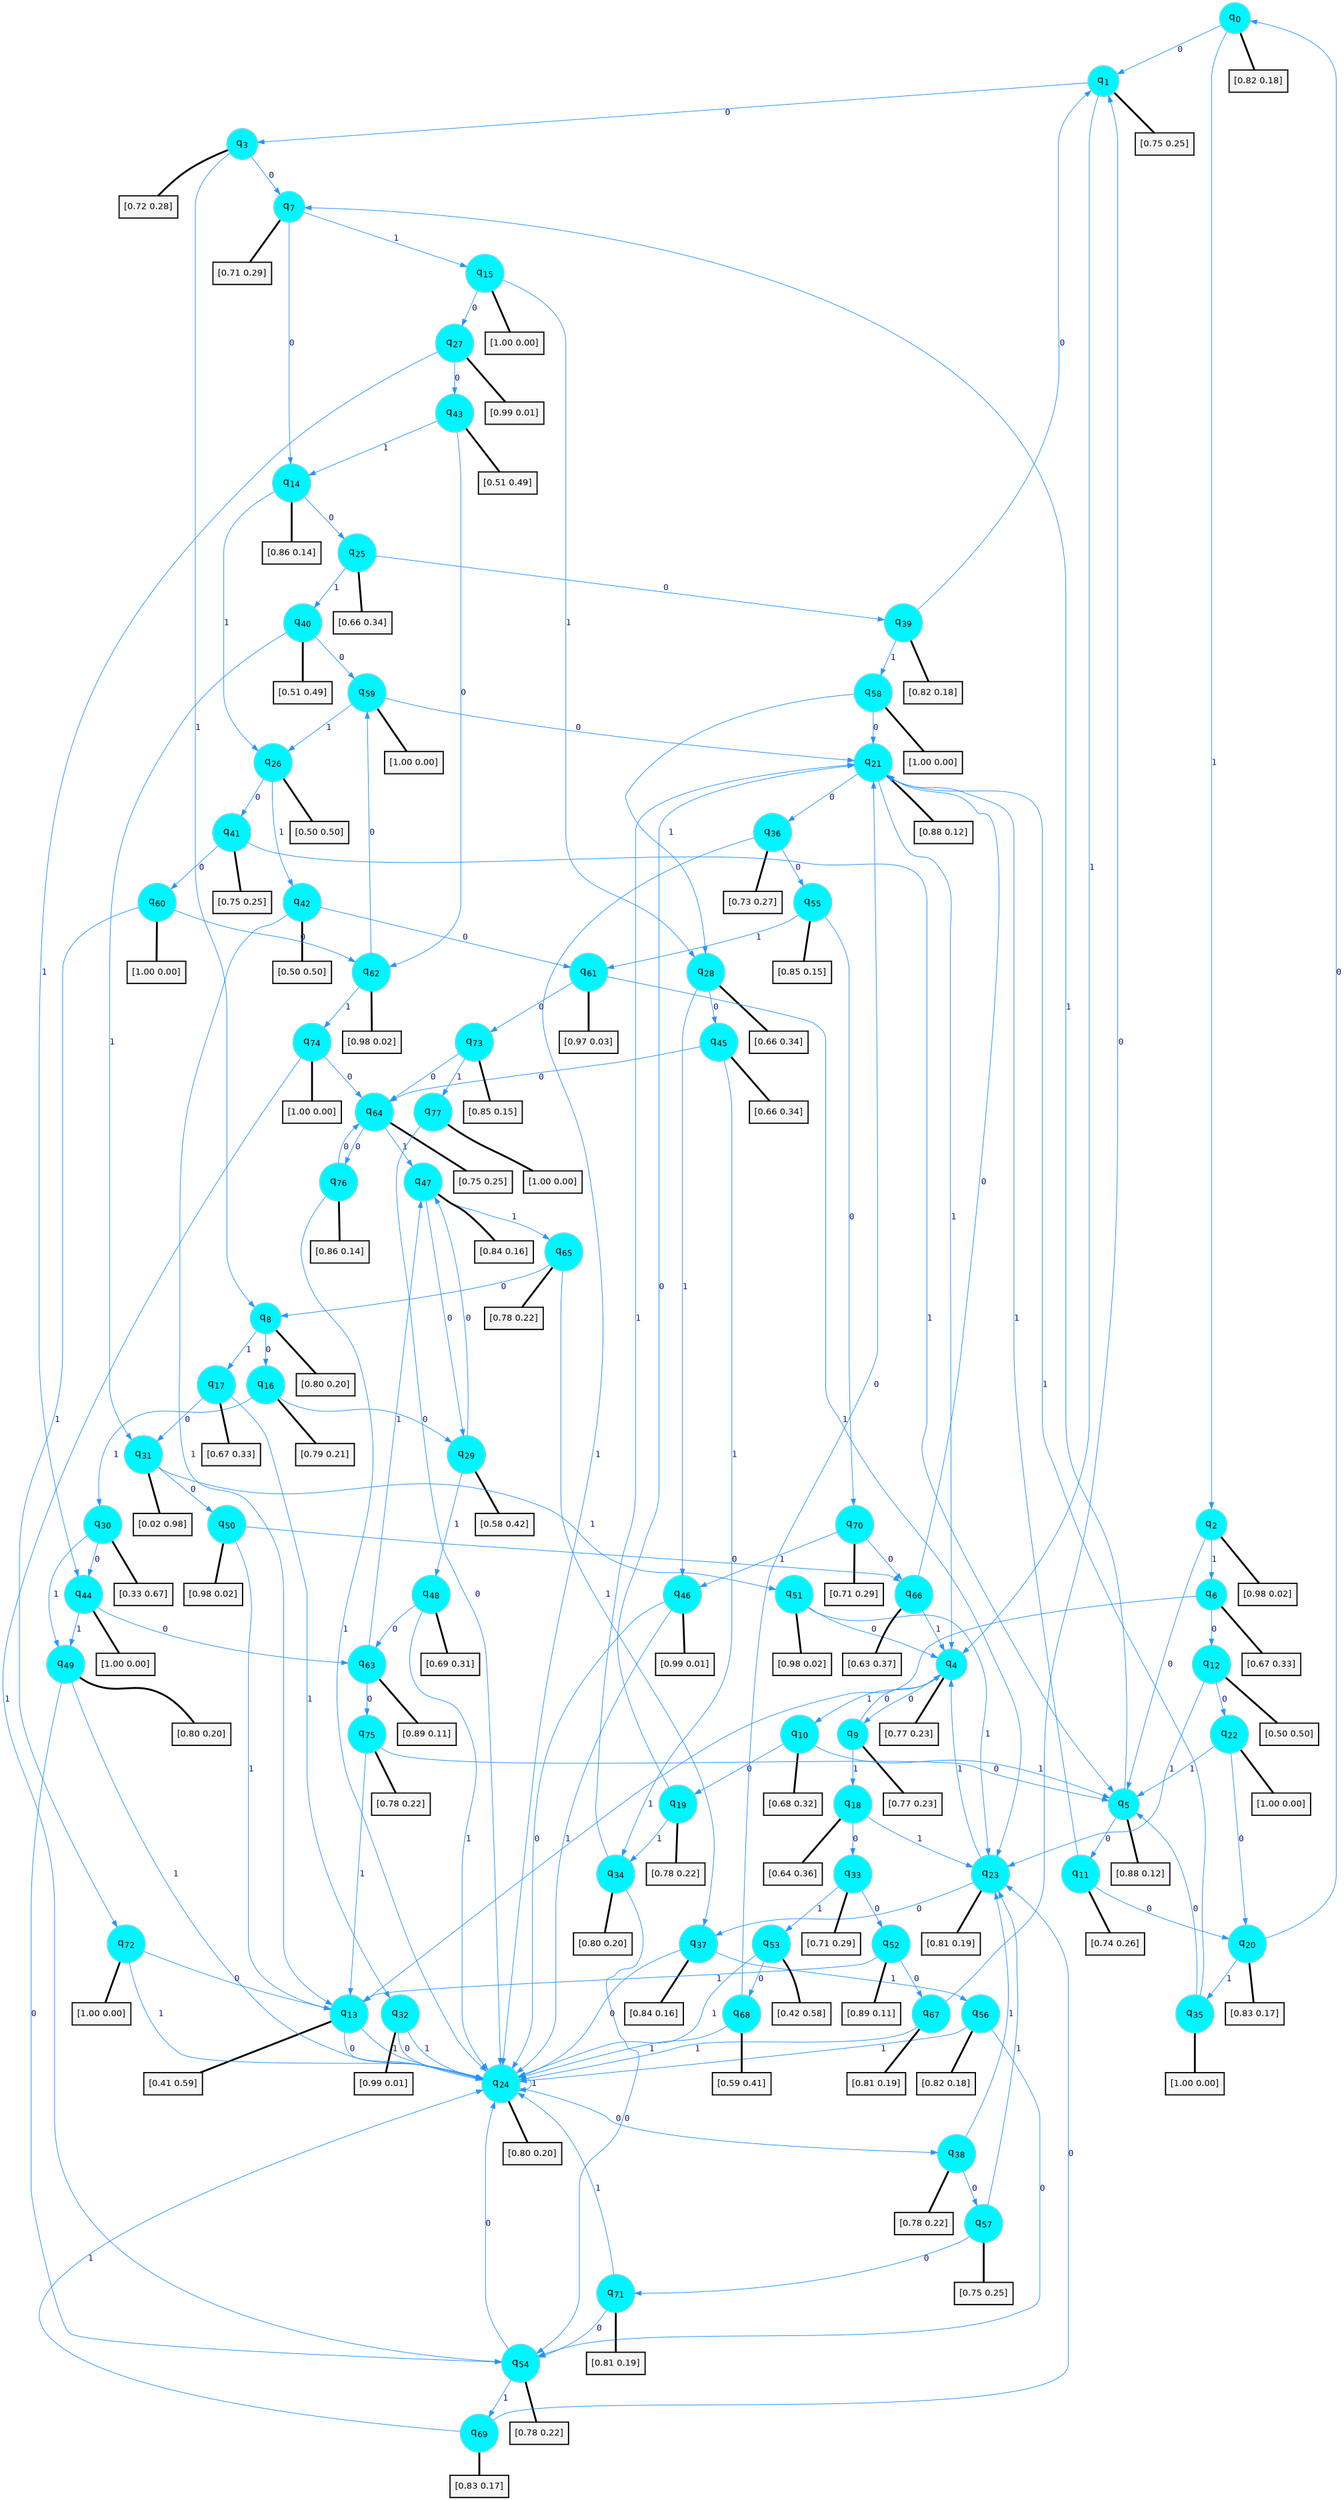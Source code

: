 digraph G {
graph [
bgcolor=transparent, dpi=300, rankdir=TD, size="40,25"];
node [
color=gray, fillcolor=turquoise1, fontcolor=black, fontname=Helvetica, fontsize=16, fontweight=bold, shape=circle, style=filled];
edge [
arrowsize=1, color=dodgerblue1, fontcolor=midnightblue, fontname=courier, fontweight=bold, penwidth=1, style=solid, weight=20];
0[label=<q<SUB>0</SUB>>];
1[label=<q<SUB>1</SUB>>];
2[label=<q<SUB>2</SUB>>];
3[label=<q<SUB>3</SUB>>];
4[label=<q<SUB>4</SUB>>];
5[label=<q<SUB>5</SUB>>];
6[label=<q<SUB>6</SUB>>];
7[label=<q<SUB>7</SUB>>];
8[label=<q<SUB>8</SUB>>];
9[label=<q<SUB>9</SUB>>];
10[label=<q<SUB>10</SUB>>];
11[label=<q<SUB>11</SUB>>];
12[label=<q<SUB>12</SUB>>];
13[label=<q<SUB>13</SUB>>];
14[label=<q<SUB>14</SUB>>];
15[label=<q<SUB>15</SUB>>];
16[label=<q<SUB>16</SUB>>];
17[label=<q<SUB>17</SUB>>];
18[label=<q<SUB>18</SUB>>];
19[label=<q<SUB>19</SUB>>];
20[label=<q<SUB>20</SUB>>];
21[label=<q<SUB>21</SUB>>];
22[label=<q<SUB>22</SUB>>];
23[label=<q<SUB>23</SUB>>];
24[label=<q<SUB>24</SUB>>];
25[label=<q<SUB>25</SUB>>];
26[label=<q<SUB>26</SUB>>];
27[label=<q<SUB>27</SUB>>];
28[label=<q<SUB>28</SUB>>];
29[label=<q<SUB>29</SUB>>];
30[label=<q<SUB>30</SUB>>];
31[label=<q<SUB>31</SUB>>];
32[label=<q<SUB>32</SUB>>];
33[label=<q<SUB>33</SUB>>];
34[label=<q<SUB>34</SUB>>];
35[label=<q<SUB>35</SUB>>];
36[label=<q<SUB>36</SUB>>];
37[label=<q<SUB>37</SUB>>];
38[label=<q<SUB>38</SUB>>];
39[label=<q<SUB>39</SUB>>];
40[label=<q<SUB>40</SUB>>];
41[label=<q<SUB>41</SUB>>];
42[label=<q<SUB>42</SUB>>];
43[label=<q<SUB>43</SUB>>];
44[label=<q<SUB>44</SUB>>];
45[label=<q<SUB>45</SUB>>];
46[label=<q<SUB>46</SUB>>];
47[label=<q<SUB>47</SUB>>];
48[label=<q<SUB>48</SUB>>];
49[label=<q<SUB>49</SUB>>];
50[label=<q<SUB>50</SUB>>];
51[label=<q<SUB>51</SUB>>];
52[label=<q<SUB>52</SUB>>];
53[label=<q<SUB>53</SUB>>];
54[label=<q<SUB>54</SUB>>];
55[label=<q<SUB>55</SUB>>];
56[label=<q<SUB>56</SUB>>];
57[label=<q<SUB>57</SUB>>];
58[label=<q<SUB>58</SUB>>];
59[label=<q<SUB>59</SUB>>];
60[label=<q<SUB>60</SUB>>];
61[label=<q<SUB>61</SUB>>];
62[label=<q<SUB>62</SUB>>];
63[label=<q<SUB>63</SUB>>];
64[label=<q<SUB>64</SUB>>];
65[label=<q<SUB>65</SUB>>];
66[label=<q<SUB>66</SUB>>];
67[label=<q<SUB>67</SUB>>];
68[label=<q<SUB>68</SUB>>];
69[label=<q<SUB>69</SUB>>];
70[label=<q<SUB>70</SUB>>];
71[label=<q<SUB>71</SUB>>];
72[label=<q<SUB>72</SUB>>];
73[label=<q<SUB>73</SUB>>];
74[label=<q<SUB>74</SUB>>];
75[label=<q<SUB>75</SUB>>];
76[label=<q<SUB>76</SUB>>];
77[label=<q<SUB>77</SUB>>];
78[label="[0.82 0.18]", shape=box,fontcolor=black, fontname=Helvetica, fontsize=14, penwidth=2, fillcolor=whitesmoke,color=black];
79[label="[0.75 0.25]", shape=box,fontcolor=black, fontname=Helvetica, fontsize=14, penwidth=2, fillcolor=whitesmoke,color=black];
80[label="[0.98 0.02]", shape=box,fontcolor=black, fontname=Helvetica, fontsize=14, penwidth=2, fillcolor=whitesmoke,color=black];
81[label="[0.72 0.28]", shape=box,fontcolor=black, fontname=Helvetica, fontsize=14, penwidth=2, fillcolor=whitesmoke,color=black];
82[label="[0.77 0.23]", shape=box,fontcolor=black, fontname=Helvetica, fontsize=14, penwidth=2, fillcolor=whitesmoke,color=black];
83[label="[0.88 0.12]", shape=box,fontcolor=black, fontname=Helvetica, fontsize=14, penwidth=2, fillcolor=whitesmoke,color=black];
84[label="[0.67 0.33]", shape=box,fontcolor=black, fontname=Helvetica, fontsize=14, penwidth=2, fillcolor=whitesmoke,color=black];
85[label="[0.71 0.29]", shape=box,fontcolor=black, fontname=Helvetica, fontsize=14, penwidth=2, fillcolor=whitesmoke,color=black];
86[label="[0.80 0.20]", shape=box,fontcolor=black, fontname=Helvetica, fontsize=14, penwidth=2, fillcolor=whitesmoke,color=black];
87[label="[0.77 0.23]", shape=box,fontcolor=black, fontname=Helvetica, fontsize=14, penwidth=2, fillcolor=whitesmoke,color=black];
88[label="[0.68 0.32]", shape=box,fontcolor=black, fontname=Helvetica, fontsize=14, penwidth=2, fillcolor=whitesmoke,color=black];
89[label="[0.74 0.26]", shape=box,fontcolor=black, fontname=Helvetica, fontsize=14, penwidth=2, fillcolor=whitesmoke,color=black];
90[label="[0.50 0.50]", shape=box,fontcolor=black, fontname=Helvetica, fontsize=14, penwidth=2, fillcolor=whitesmoke,color=black];
91[label="[0.41 0.59]", shape=box,fontcolor=black, fontname=Helvetica, fontsize=14, penwidth=2, fillcolor=whitesmoke,color=black];
92[label="[0.86 0.14]", shape=box,fontcolor=black, fontname=Helvetica, fontsize=14, penwidth=2, fillcolor=whitesmoke,color=black];
93[label="[1.00 0.00]", shape=box,fontcolor=black, fontname=Helvetica, fontsize=14, penwidth=2, fillcolor=whitesmoke,color=black];
94[label="[0.79 0.21]", shape=box,fontcolor=black, fontname=Helvetica, fontsize=14, penwidth=2, fillcolor=whitesmoke,color=black];
95[label="[0.67 0.33]", shape=box,fontcolor=black, fontname=Helvetica, fontsize=14, penwidth=2, fillcolor=whitesmoke,color=black];
96[label="[0.64 0.36]", shape=box,fontcolor=black, fontname=Helvetica, fontsize=14, penwidth=2, fillcolor=whitesmoke,color=black];
97[label="[0.78 0.22]", shape=box,fontcolor=black, fontname=Helvetica, fontsize=14, penwidth=2, fillcolor=whitesmoke,color=black];
98[label="[0.83 0.17]", shape=box,fontcolor=black, fontname=Helvetica, fontsize=14, penwidth=2, fillcolor=whitesmoke,color=black];
99[label="[0.88 0.12]", shape=box,fontcolor=black, fontname=Helvetica, fontsize=14, penwidth=2, fillcolor=whitesmoke,color=black];
100[label="[1.00 0.00]", shape=box,fontcolor=black, fontname=Helvetica, fontsize=14, penwidth=2, fillcolor=whitesmoke,color=black];
101[label="[0.81 0.19]", shape=box,fontcolor=black, fontname=Helvetica, fontsize=14, penwidth=2, fillcolor=whitesmoke,color=black];
102[label="[0.80 0.20]", shape=box,fontcolor=black, fontname=Helvetica, fontsize=14, penwidth=2, fillcolor=whitesmoke,color=black];
103[label="[0.66 0.34]", shape=box,fontcolor=black, fontname=Helvetica, fontsize=14, penwidth=2, fillcolor=whitesmoke,color=black];
104[label="[0.50 0.50]", shape=box,fontcolor=black, fontname=Helvetica, fontsize=14, penwidth=2, fillcolor=whitesmoke,color=black];
105[label="[0.99 0.01]", shape=box,fontcolor=black, fontname=Helvetica, fontsize=14, penwidth=2, fillcolor=whitesmoke,color=black];
106[label="[0.66 0.34]", shape=box,fontcolor=black, fontname=Helvetica, fontsize=14, penwidth=2, fillcolor=whitesmoke,color=black];
107[label="[0.58 0.42]", shape=box,fontcolor=black, fontname=Helvetica, fontsize=14, penwidth=2, fillcolor=whitesmoke,color=black];
108[label="[0.33 0.67]", shape=box,fontcolor=black, fontname=Helvetica, fontsize=14, penwidth=2, fillcolor=whitesmoke,color=black];
109[label="[0.02 0.98]", shape=box,fontcolor=black, fontname=Helvetica, fontsize=14, penwidth=2, fillcolor=whitesmoke,color=black];
110[label="[0.99 0.01]", shape=box,fontcolor=black, fontname=Helvetica, fontsize=14, penwidth=2, fillcolor=whitesmoke,color=black];
111[label="[0.71 0.29]", shape=box,fontcolor=black, fontname=Helvetica, fontsize=14, penwidth=2, fillcolor=whitesmoke,color=black];
112[label="[0.80 0.20]", shape=box,fontcolor=black, fontname=Helvetica, fontsize=14, penwidth=2, fillcolor=whitesmoke,color=black];
113[label="[1.00 0.00]", shape=box,fontcolor=black, fontname=Helvetica, fontsize=14, penwidth=2, fillcolor=whitesmoke,color=black];
114[label="[0.73 0.27]", shape=box,fontcolor=black, fontname=Helvetica, fontsize=14, penwidth=2, fillcolor=whitesmoke,color=black];
115[label="[0.84 0.16]", shape=box,fontcolor=black, fontname=Helvetica, fontsize=14, penwidth=2, fillcolor=whitesmoke,color=black];
116[label="[0.78 0.22]", shape=box,fontcolor=black, fontname=Helvetica, fontsize=14, penwidth=2, fillcolor=whitesmoke,color=black];
117[label="[0.82 0.18]", shape=box,fontcolor=black, fontname=Helvetica, fontsize=14, penwidth=2, fillcolor=whitesmoke,color=black];
118[label="[0.51 0.49]", shape=box,fontcolor=black, fontname=Helvetica, fontsize=14, penwidth=2, fillcolor=whitesmoke,color=black];
119[label="[0.75 0.25]", shape=box,fontcolor=black, fontname=Helvetica, fontsize=14, penwidth=2, fillcolor=whitesmoke,color=black];
120[label="[0.50 0.50]", shape=box,fontcolor=black, fontname=Helvetica, fontsize=14, penwidth=2, fillcolor=whitesmoke,color=black];
121[label="[0.51 0.49]", shape=box,fontcolor=black, fontname=Helvetica, fontsize=14, penwidth=2, fillcolor=whitesmoke,color=black];
122[label="[1.00 0.00]", shape=box,fontcolor=black, fontname=Helvetica, fontsize=14, penwidth=2, fillcolor=whitesmoke,color=black];
123[label="[0.66 0.34]", shape=box,fontcolor=black, fontname=Helvetica, fontsize=14, penwidth=2, fillcolor=whitesmoke,color=black];
124[label="[0.99 0.01]", shape=box,fontcolor=black, fontname=Helvetica, fontsize=14, penwidth=2, fillcolor=whitesmoke,color=black];
125[label="[0.84 0.16]", shape=box,fontcolor=black, fontname=Helvetica, fontsize=14, penwidth=2, fillcolor=whitesmoke,color=black];
126[label="[0.69 0.31]", shape=box,fontcolor=black, fontname=Helvetica, fontsize=14, penwidth=2, fillcolor=whitesmoke,color=black];
127[label="[0.80 0.20]", shape=box,fontcolor=black, fontname=Helvetica, fontsize=14, penwidth=2, fillcolor=whitesmoke,color=black];
128[label="[0.98 0.02]", shape=box,fontcolor=black, fontname=Helvetica, fontsize=14, penwidth=2, fillcolor=whitesmoke,color=black];
129[label="[0.98 0.02]", shape=box,fontcolor=black, fontname=Helvetica, fontsize=14, penwidth=2, fillcolor=whitesmoke,color=black];
130[label="[0.89 0.11]", shape=box,fontcolor=black, fontname=Helvetica, fontsize=14, penwidth=2, fillcolor=whitesmoke,color=black];
131[label="[0.42 0.58]", shape=box,fontcolor=black, fontname=Helvetica, fontsize=14, penwidth=2, fillcolor=whitesmoke,color=black];
132[label="[0.78 0.22]", shape=box,fontcolor=black, fontname=Helvetica, fontsize=14, penwidth=2, fillcolor=whitesmoke,color=black];
133[label="[0.85 0.15]", shape=box,fontcolor=black, fontname=Helvetica, fontsize=14, penwidth=2, fillcolor=whitesmoke,color=black];
134[label="[0.82 0.18]", shape=box,fontcolor=black, fontname=Helvetica, fontsize=14, penwidth=2, fillcolor=whitesmoke,color=black];
135[label="[0.75 0.25]", shape=box,fontcolor=black, fontname=Helvetica, fontsize=14, penwidth=2, fillcolor=whitesmoke,color=black];
136[label="[1.00 0.00]", shape=box,fontcolor=black, fontname=Helvetica, fontsize=14, penwidth=2, fillcolor=whitesmoke,color=black];
137[label="[1.00 0.00]", shape=box,fontcolor=black, fontname=Helvetica, fontsize=14, penwidth=2, fillcolor=whitesmoke,color=black];
138[label="[1.00 0.00]", shape=box,fontcolor=black, fontname=Helvetica, fontsize=14, penwidth=2, fillcolor=whitesmoke,color=black];
139[label="[0.97 0.03]", shape=box,fontcolor=black, fontname=Helvetica, fontsize=14, penwidth=2, fillcolor=whitesmoke,color=black];
140[label="[0.98 0.02]", shape=box,fontcolor=black, fontname=Helvetica, fontsize=14, penwidth=2, fillcolor=whitesmoke,color=black];
141[label="[0.89 0.11]", shape=box,fontcolor=black, fontname=Helvetica, fontsize=14, penwidth=2, fillcolor=whitesmoke,color=black];
142[label="[0.75 0.25]", shape=box,fontcolor=black, fontname=Helvetica, fontsize=14, penwidth=2, fillcolor=whitesmoke,color=black];
143[label="[0.78 0.22]", shape=box,fontcolor=black, fontname=Helvetica, fontsize=14, penwidth=2, fillcolor=whitesmoke,color=black];
144[label="[0.63 0.37]", shape=box,fontcolor=black, fontname=Helvetica, fontsize=14, penwidth=2, fillcolor=whitesmoke,color=black];
145[label="[0.81 0.19]", shape=box,fontcolor=black, fontname=Helvetica, fontsize=14, penwidth=2, fillcolor=whitesmoke,color=black];
146[label="[0.59 0.41]", shape=box,fontcolor=black, fontname=Helvetica, fontsize=14, penwidth=2, fillcolor=whitesmoke,color=black];
147[label="[0.83 0.17]", shape=box,fontcolor=black, fontname=Helvetica, fontsize=14, penwidth=2, fillcolor=whitesmoke,color=black];
148[label="[0.71 0.29]", shape=box,fontcolor=black, fontname=Helvetica, fontsize=14, penwidth=2, fillcolor=whitesmoke,color=black];
149[label="[0.81 0.19]", shape=box,fontcolor=black, fontname=Helvetica, fontsize=14, penwidth=2, fillcolor=whitesmoke,color=black];
150[label="[1.00 0.00]", shape=box,fontcolor=black, fontname=Helvetica, fontsize=14, penwidth=2, fillcolor=whitesmoke,color=black];
151[label="[0.85 0.15]", shape=box,fontcolor=black, fontname=Helvetica, fontsize=14, penwidth=2, fillcolor=whitesmoke,color=black];
152[label="[1.00 0.00]", shape=box,fontcolor=black, fontname=Helvetica, fontsize=14, penwidth=2, fillcolor=whitesmoke,color=black];
153[label="[0.78 0.22]", shape=box,fontcolor=black, fontname=Helvetica, fontsize=14, penwidth=2, fillcolor=whitesmoke,color=black];
154[label="[0.86 0.14]", shape=box,fontcolor=black, fontname=Helvetica, fontsize=14, penwidth=2, fillcolor=whitesmoke,color=black];
155[label="[1.00 0.00]", shape=box,fontcolor=black, fontname=Helvetica, fontsize=14, penwidth=2, fillcolor=whitesmoke,color=black];
0->1 [label=0];
0->2 [label=1];
0->78 [arrowhead=none, penwidth=3,color=black];
1->3 [label=0];
1->4 [label=1];
1->79 [arrowhead=none, penwidth=3,color=black];
2->5 [label=0];
2->6 [label=1];
2->80 [arrowhead=none, penwidth=3,color=black];
3->7 [label=0];
3->8 [label=1];
3->81 [arrowhead=none, penwidth=3,color=black];
4->9 [label=0];
4->10 [label=1];
4->82 [arrowhead=none, penwidth=3,color=black];
5->11 [label=0];
5->7 [label=1];
5->83 [arrowhead=none, penwidth=3,color=black];
6->12 [label=0];
6->13 [label=1];
6->84 [arrowhead=none, penwidth=3,color=black];
7->14 [label=0];
7->15 [label=1];
7->85 [arrowhead=none, penwidth=3,color=black];
8->16 [label=0];
8->17 [label=1];
8->86 [arrowhead=none, penwidth=3,color=black];
9->4 [label=0];
9->18 [label=1];
9->87 [arrowhead=none, penwidth=3,color=black];
10->19 [label=0];
10->5 [label=1];
10->88 [arrowhead=none, penwidth=3,color=black];
11->20 [label=0];
11->21 [label=1];
11->89 [arrowhead=none, penwidth=3,color=black];
12->22 [label=0];
12->23 [label=1];
12->90 [arrowhead=none, penwidth=3,color=black];
13->24 [label=0];
13->24 [label=1];
13->91 [arrowhead=none, penwidth=3,color=black];
14->25 [label=0];
14->26 [label=1];
14->92 [arrowhead=none, penwidth=3,color=black];
15->27 [label=0];
15->28 [label=1];
15->93 [arrowhead=none, penwidth=3,color=black];
16->29 [label=0];
16->30 [label=1];
16->94 [arrowhead=none, penwidth=3,color=black];
17->31 [label=0];
17->32 [label=1];
17->95 [arrowhead=none, penwidth=3,color=black];
18->33 [label=0];
18->23 [label=1];
18->96 [arrowhead=none, penwidth=3,color=black];
19->21 [label=0];
19->34 [label=1];
19->97 [arrowhead=none, penwidth=3,color=black];
20->0 [label=0];
20->35 [label=1];
20->98 [arrowhead=none, penwidth=3,color=black];
21->36 [label=0];
21->4 [label=1];
21->99 [arrowhead=none, penwidth=3,color=black];
22->20 [label=0];
22->5 [label=1];
22->100 [arrowhead=none, penwidth=3,color=black];
23->37 [label=0];
23->4 [label=1];
23->101 [arrowhead=none, penwidth=3,color=black];
24->38 [label=0];
24->24 [label=1];
24->102 [arrowhead=none, penwidth=3,color=black];
25->39 [label=0];
25->40 [label=1];
25->103 [arrowhead=none, penwidth=3,color=black];
26->41 [label=0];
26->42 [label=1];
26->104 [arrowhead=none, penwidth=3,color=black];
27->43 [label=0];
27->44 [label=1];
27->105 [arrowhead=none, penwidth=3,color=black];
28->45 [label=0];
28->46 [label=1];
28->106 [arrowhead=none, penwidth=3,color=black];
29->47 [label=0];
29->48 [label=1];
29->107 [arrowhead=none, penwidth=3,color=black];
30->44 [label=0];
30->49 [label=1];
30->108 [arrowhead=none, penwidth=3,color=black];
31->50 [label=0];
31->51 [label=1];
31->109 [arrowhead=none, penwidth=3,color=black];
32->24 [label=0];
32->24 [label=1];
32->110 [arrowhead=none, penwidth=3,color=black];
33->52 [label=0];
33->53 [label=1];
33->111 [arrowhead=none, penwidth=3,color=black];
34->54 [label=0];
34->21 [label=1];
34->112 [arrowhead=none, penwidth=3,color=black];
35->5 [label=0];
35->21 [label=1];
35->113 [arrowhead=none, penwidth=3,color=black];
36->55 [label=0];
36->24 [label=1];
36->114 [arrowhead=none, penwidth=3,color=black];
37->24 [label=0];
37->56 [label=1];
37->115 [arrowhead=none, penwidth=3,color=black];
38->57 [label=0];
38->23 [label=1];
38->116 [arrowhead=none, penwidth=3,color=black];
39->1 [label=0];
39->58 [label=1];
39->117 [arrowhead=none, penwidth=3,color=black];
40->59 [label=0];
40->31 [label=1];
40->118 [arrowhead=none, penwidth=3,color=black];
41->60 [label=0];
41->5 [label=1];
41->119 [arrowhead=none, penwidth=3,color=black];
42->61 [label=0];
42->13 [label=1];
42->120 [arrowhead=none, penwidth=3,color=black];
43->62 [label=0];
43->14 [label=1];
43->121 [arrowhead=none, penwidth=3,color=black];
44->63 [label=0];
44->49 [label=1];
44->122 [arrowhead=none, penwidth=3,color=black];
45->64 [label=0];
45->34 [label=1];
45->123 [arrowhead=none, penwidth=3,color=black];
46->24 [label=0];
46->24 [label=1];
46->124 [arrowhead=none, penwidth=3,color=black];
47->29 [label=0];
47->65 [label=1];
47->125 [arrowhead=none, penwidth=3,color=black];
48->63 [label=0];
48->24 [label=1];
48->126 [arrowhead=none, penwidth=3,color=black];
49->54 [label=0];
49->24 [label=1];
49->127 [arrowhead=none, penwidth=3,color=black];
50->66 [label=0];
50->13 [label=1];
50->128 [arrowhead=none, penwidth=3,color=black];
51->4 [label=0];
51->23 [label=1];
51->129 [arrowhead=none, penwidth=3,color=black];
52->67 [label=0];
52->13 [label=1];
52->130 [arrowhead=none, penwidth=3,color=black];
53->68 [label=0];
53->24 [label=1];
53->131 [arrowhead=none, penwidth=3,color=black];
54->24 [label=0];
54->69 [label=1];
54->132 [arrowhead=none, penwidth=3,color=black];
55->70 [label=0];
55->61 [label=1];
55->133 [arrowhead=none, penwidth=3,color=black];
56->54 [label=0];
56->24 [label=1];
56->134 [arrowhead=none, penwidth=3,color=black];
57->71 [label=0];
57->23 [label=1];
57->135 [arrowhead=none, penwidth=3,color=black];
58->21 [label=0];
58->28 [label=1];
58->136 [arrowhead=none, penwidth=3,color=black];
59->21 [label=0];
59->26 [label=1];
59->137 [arrowhead=none, penwidth=3,color=black];
60->62 [label=0];
60->72 [label=1];
60->138 [arrowhead=none, penwidth=3,color=black];
61->73 [label=0];
61->23 [label=1];
61->139 [arrowhead=none, penwidth=3,color=black];
62->59 [label=0];
62->74 [label=1];
62->140 [arrowhead=none, penwidth=3,color=black];
63->75 [label=0];
63->47 [label=1];
63->141 [arrowhead=none, penwidth=3,color=black];
64->76 [label=0];
64->47 [label=1];
64->142 [arrowhead=none, penwidth=3,color=black];
65->8 [label=0];
65->37 [label=1];
65->143 [arrowhead=none, penwidth=3,color=black];
66->21 [label=0];
66->4 [label=1];
66->144 [arrowhead=none, penwidth=3,color=black];
67->1 [label=0];
67->24 [label=1];
67->145 [arrowhead=none, penwidth=3,color=black];
68->21 [label=0];
68->24 [label=1];
68->146 [arrowhead=none, penwidth=3,color=black];
69->23 [label=0];
69->24 [label=1];
69->147 [arrowhead=none, penwidth=3,color=black];
70->66 [label=0];
70->46 [label=1];
70->148 [arrowhead=none, penwidth=3,color=black];
71->54 [label=0];
71->24 [label=1];
71->149 [arrowhead=none, penwidth=3,color=black];
72->13 [label=0];
72->24 [label=1];
72->150 [arrowhead=none, penwidth=3,color=black];
73->64 [label=0];
73->77 [label=1];
73->151 [arrowhead=none, penwidth=3,color=black];
74->64 [label=0];
74->54 [label=1];
74->152 [arrowhead=none, penwidth=3,color=black];
75->5 [label=0];
75->13 [label=1];
75->153 [arrowhead=none, penwidth=3,color=black];
76->64 [label=0];
76->24 [label=1];
76->154 [arrowhead=none, penwidth=3,color=black];
77->24 [label=0];
77->155 [arrowhead=none, penwidth=3,color=black];
}
